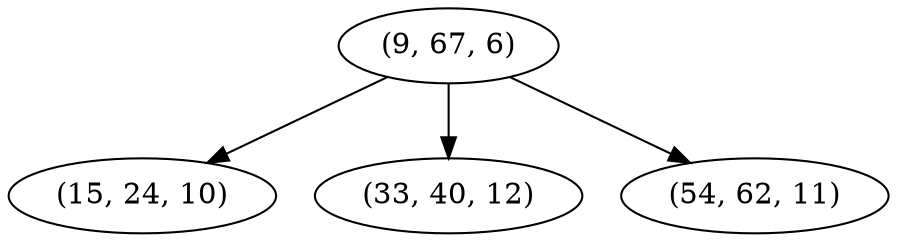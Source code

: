 digraph tree {
    "(9, 67, 6)";
    "(15, 24, 10)";
    "(33, 40, 12)";
    "(54, 62, 11)";
    "(9, 67, 6)" -> "(15, 24, 10)";
    "(9, 67, 6)" -> "(33, 40, 12)";
    "(9, 67, 6)" -> "(54, 62, 11)";
}
